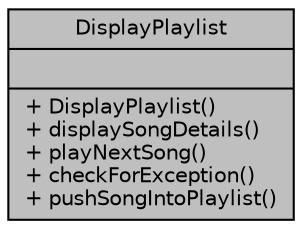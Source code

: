 digraph "DisplayPlaylist"
{
 // LATEX_PDF_SIZE
  edge [fontname="Helvetica",fontsize="10",labelfontname="Helvetica",labelfontsize="10"];
  node [fontname="Helvetica",fontsize="10",shape=record];
  Node1 [label="{DisplayPlaylist\n||+ DisplayPlaylist()\l+ displaySongDetails()\l+ playNextSong()\l+ checkForException()\l+ pushSongIntoPlaylist()\l}",height=0.2,width=0.4,color="black", fillcolor="grey75", style="filled", fontcolor="black",tooltip="The DisplayData class."];
}
